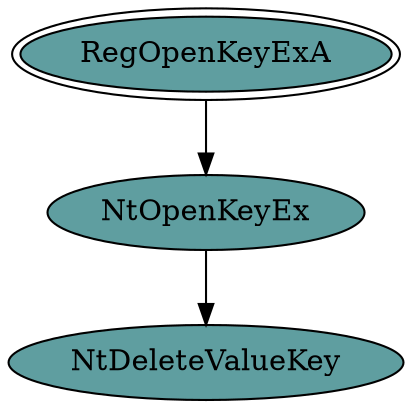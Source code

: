 digraph "./REPORTS/3954/API_PER_CATEGORY/RegDeleteKeyValue.exe_4816_Registry_API_per_Category_Transition_Matrix" {
	RegOpenKeyExA [label=RegOpenKeyExA fillcolor=cadetblue peripheries=2 style=filled]
	NtOpenKeyEx [label=NtOpenKeyEx fillcolor=cadetblue style=filled]
	RegOpenKeyExA -> NtOpenKeyEx [label=""]
	NtDeleteValueKey [label=NtDeleteValueKey fillcolor=cadetblue style=filled]
	NtOpenKeyEx -> NtDeleteValueKey [label=""]
}
